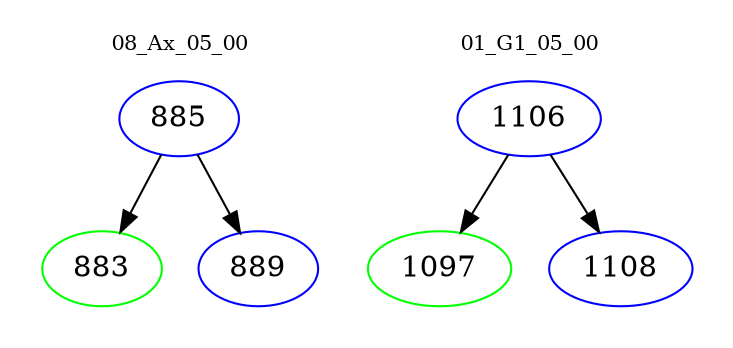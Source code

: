 digraph{
subgraph cluster_0 {
color = white
label = "08_Ax_05_00";
fontsize=10;
T0_885 [label="885", color="blue"]
T0_885 -> T0_883 [color="black"]
T0_883 [label="883", color="green"]
T0_885 -> T0_889 [color="black"]
T0_889 [label="889", color="blue"]
}
subgraph cluster_1 {
color = white
label = "01_G1_05_00";
fontsize=10;
T1_1106 [label="1106", color="blue"]
T1_1106 -> T1_1097 [color="black"]
T1_1097 [label="1097", color="green"]
T1_1106 -> T1_1108 [color="black"]
T1_1108 [label="1108", color="blue"]
}
}
